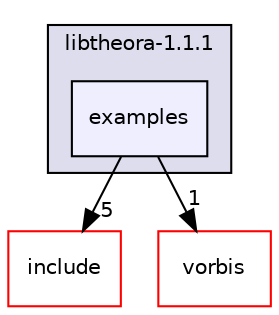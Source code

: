 digraph "theora/libtheora-1.1.1/examples" {
  compound=true
  node [ fontsize="10", fontname="Helvetica"];
  edge [ labelfontsize="10", labelfontname="Helvetica"];
  subgraph clusterdir_67164114db8055b3c4ba793f017b5b87 {
    graph [ bgcolor="#ddddee", pencolor="black", label="libtheora-1.1.1" fontname="Helvetica", fontsize="10", URL="dir_67164114db8055b3c4ba793f017b5b87.html"]
  dir_52af9b309f42811b92674b2a3b1b3e6b [shape=box, label="examples", style="filled", fillcolor="#eeeeff", pencolor="black", URL="dir_52af9b309f42811b92674b2a3b1b3e6b.html"];
  }
  dir_660faa87ecdc6733f7471c0aed65ffb2 [shape=box label="include" fillcolor="white" style="filled" color="red" URL="dir_660faa87ecdc6733f7471c0aed65ffb2.html"];
  dir_004a8bee42395890dcb0f2ad4a25931c [shape=box label="vorbis" fillcolor="white" style="filled" color="red" URL="dir_004a8bee42395890dcb0f2ad4a25931c.html"];
  dir_52af9b309f42811b92674b2a3b1b3e6b->dir_660faa87ecdc6733f7471c0aed65ffb2 [headlabel="5", labeldistance=1.5 headhref="dir_001795_001800.html"];
  dir_52af9b309f42811b92674b2a3b1b3e6b->dir_004a8bee42395890dcb0f2ad4a25931c [headlabel="1", labeldistance=1.5 headhref="dir_001795_000075.html"];
}
